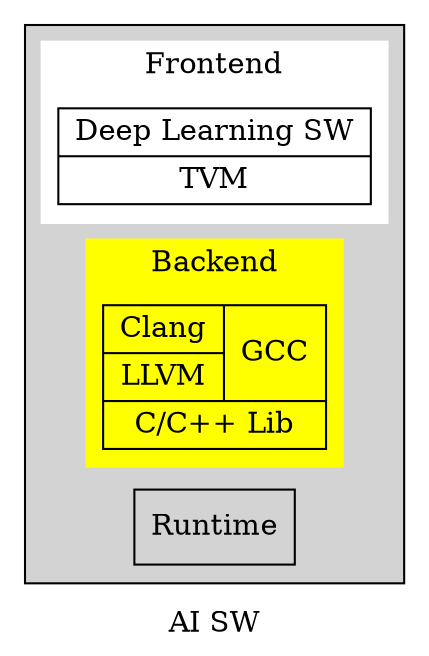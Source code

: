 digraph G {
  rankdir=LR;

  compound=true;
  style=filled;
  node [shape=record];
  subgraph cluster_a {
    //label = "A";
    subgraph cluster_l4 {
      rankdir=TD;
      label = "Frontend";
      color=white;
      Frontend [label="<dl> Deep Learning SW | <tvm> TVM"];
    }
    subgraph cluster_l3 {
      rankdir=TD;
      label = "Taskgraph -- TVM interface";
      style=filled;
      color=green;
    }
    subgraph cluster_l2 {
      rankdir=TD;
      label = "Backend";
      Backend [label="{ { <clang> Clang | <llvm> LLVM } | GCC } | C/C++ Lib"]; 
      style=filled;
      color=yellow;
    }
    subgraph cluster_l1 {
      rankdir=TD;
      label = "Taskgraph -- runtime interface";
      style=filled;
      color=green;
    }
    Runtime;
/*    subgraph cluster_l0 {
      rankdir=LR;
      label = "Runtime";
      Runtime;
    }*/
  }

  label = "AI SW";
}


